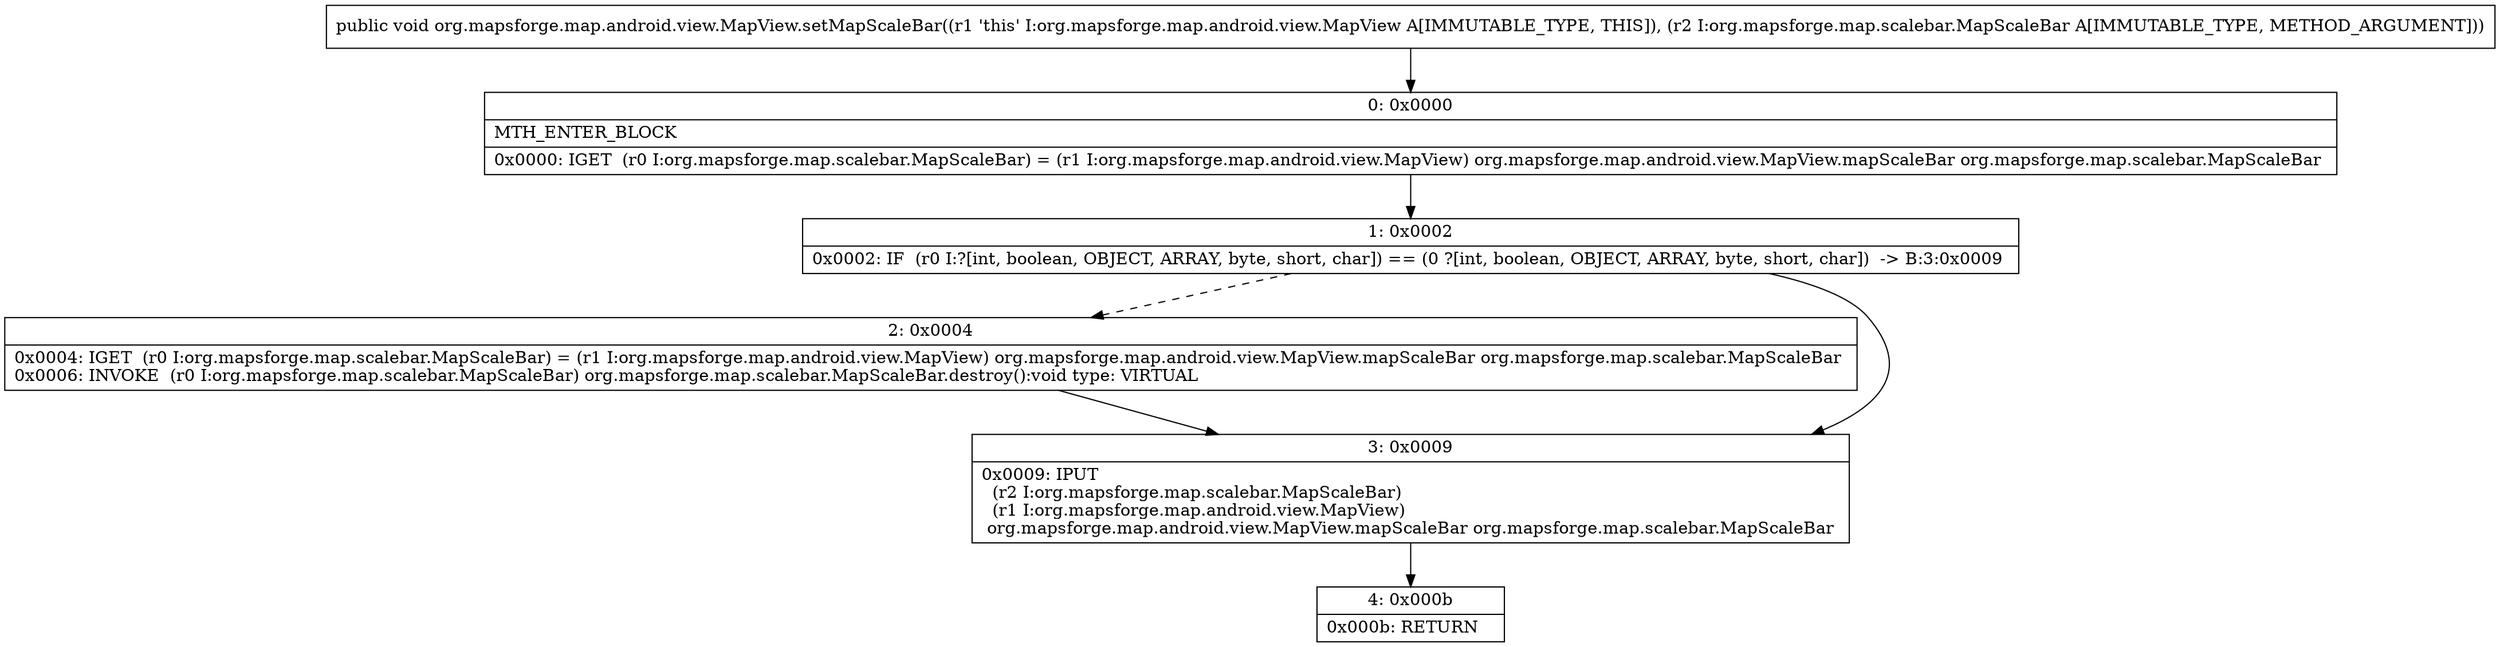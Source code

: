 digraph "CFG fororg.mapsforge.map.android.view.MapView.setMapScaleBar(Lorg\/mapsforge\/map\/scalebar\/MapScaleBar;)V" {
Node_0 [shape=record,label="{0\:\ 0x0000|MTH_ENTER_BLOCK\l|0x0000: IGET  (r0 I:org.mapsforge.map.scalebar.MapScaleBar) = (r1 I:org.mapsforge.map.android.view.MapView) org.mapsforge.map.android.view.MapView.mapScaleBar org.mapsforge.map.scalebar.MapScaleBar \l}"];
Node_1 [shape=record,label="{1\:\ 0x0002|0x0002: IF  (r0 I:?[int, boolean, OBJECT, ARRAY, byte, short, char]) == (0 ?[int, boolean, OBJECT, ARRAY, byte, short, char])  \-\> B:3:0x0009 \l}"];
Node_2 [shape=record,label="{2\:\ 0x0004|0x0004: IGET  (r0 I:org.mapsforge.map.scalebar.MapScaleBar) = (r1 I:org.mapsforge.map.android.view.MapView) org.mapsforge.map.android.view.MapView.mapScaleBar org.mapsforge.map.scalebar.MapScaleBar \l0x0006: INVOKE  (r0 I:org.mapsforge.map.scalebar.MapScaleBar) org.mapsforge.map.scalebar.MapScaleBar.destroy():void type: VIRTUAL \l}"];
Node_3 [shape=record,label="{3\:\ 0x0009|0x0009: IPUT  \l  (r2 I:org.mapsforge.map.scalebar.MapScaleBar)\l  (r1 I:org.mapsforge.map.android.view.MapView)\l org.mapsforge.map.android.view.MapView.mapScaleBar org.mapsforge.map.scalebar.MapScaleBar \l}"];
Node_4 [shape=record,label="{4\:\ 0x000b|0x000b: RETURN   \l}"];
MethodNode[shape=record,label="{public void org.mapsforge.map.android.view.MapView.setMapScaleBar((r1 'this' I:org.mapsforge.map.android.view.MapView A[IMMUTABLE_TYPE, THIS]), (r2 I:org.mapsforge.map.scalebar.MapScaleBar A[IMMUTABLE_TYPE, METHOD_ARGUMENT])) }"];
MethodNode -> Node_0;
Node_0 -> Node_1;
Node_1 -> Node_2[style=dashed];
Node_1 -> Node_3;
Node_2 -> Node_3;
Node_3 -> Node_4;
}

